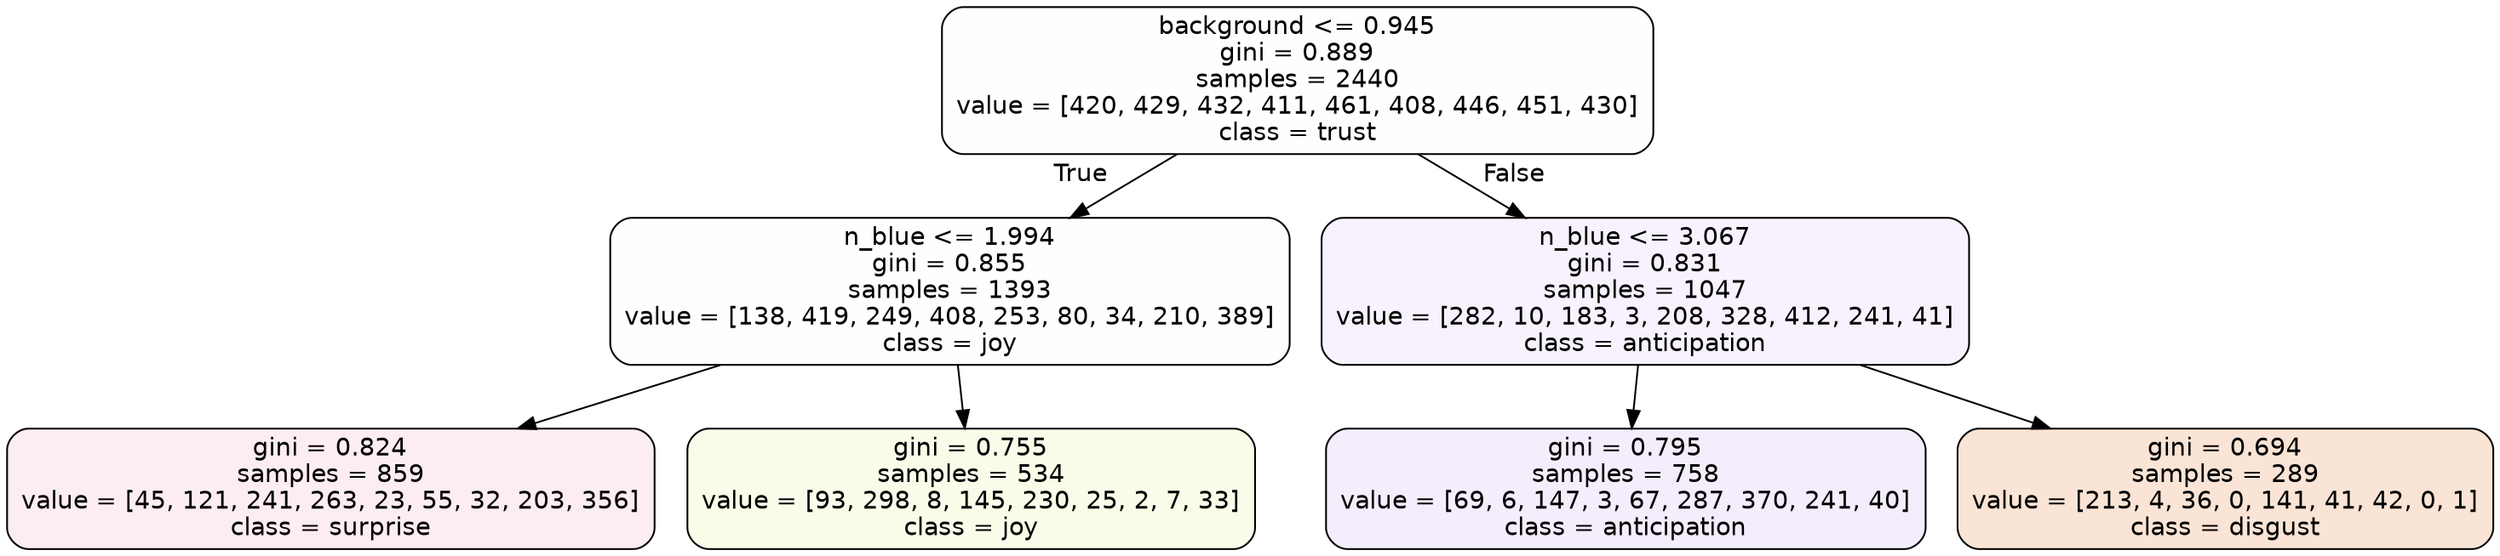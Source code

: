 digraph Tree {
node [shape=box, style="filled, rounded", color="black", fontname=helvetica] ;
edge [fontname=helvetica] ;
0 [label="background <= 0.945\ngini = 0.889\nsamples = 2440\nvalue = [420, 429, 432, 411, 461, 408, 446, 451, 430]\nclass = trust", fillcolor="#39d7e501"] ;
1 [label="n_blue <= 1.994\ngini = 0.855\nsamples = 1393\nvalue = [138, 419, 249, 408, 253, 80, 34, 210, 389]\nclass = joy", fillcolor="#d7e53902"] ;
0 -> 1 [labeldistance=2.5, labelangle=45, headlabel="True"] ;
2 [label="gini = 0.824\nsamples = 859\nvalue = [45, 121, 241, 263, 23, 55, 32, 203, 356]\nclass = surprise", fillcolor="#e5396416"] ;
1 -> 2 ;
3 [label="gini = 0.755\nsamples = 534\nvalue = [93, 298, 8, 145, 230, 25, 2, 7, 33]\nclass = joy", fillcolor="#d7e5391c"] ;
1 -> 3 ;
4 [label="n_blue <= 3.067\ngini = 0.831\nsamples = 1047\nvalue = [282, 10, 183, 3, 208, 328, 412, 241, 41]\nclass = anticipation", fillcolor="#8139e510"] ;
0 -> 4 [labeldistance=2.5, labelangle=-45, headlabel="False"] ;
5 [label="gini = 0.795\nsamples = 758\nvalue = [69, 6, 147, 3, 67, 287, 370, 241, 40]\nclass = anticipation", fillcolor="#8139e516"] ;
4 -> 5 ;
6 [label="gini = 0.694\nsamples = 289\nvalue = [213, 4, 36, 0, 141, 41, 42, 0, 1]\nclass = disgust", fillcolor="#e5813936"] ;
4 -> 6 ;
}